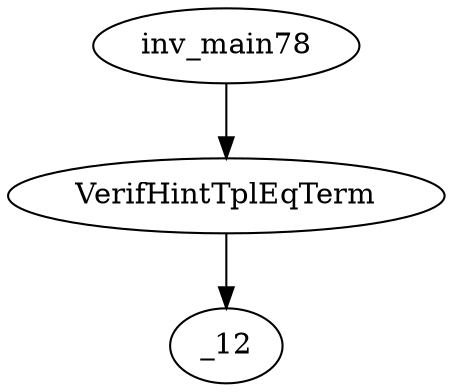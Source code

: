 digraph dag {
0 [label="inv_main78"];
1 [label="VerifHintTplEqTerm"];
2 [label="_12"];
0->1
1 -> 2
}
